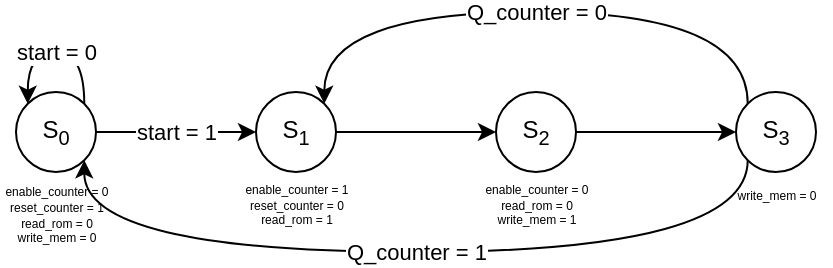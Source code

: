 <mxfile version="26.1.0">
  <diagram name="Pagina-1" id="rOT93RseFwFXbodsRm7L">
    <mxGraphModel dx="430" dy="640" grid="1" gridSize="10" guides="1" tooltips="1" connect="1" arrows="1" fold="1" page="1" pageScale="1" pageWidth="8268" pageHeight="1169" math="0" shadow="0">
      <root>
        <mxCell id="0" />
        <mxCell id="1" parent="0" />
        <mxCell id="ZrBkXSx4t8RdNaZ83y0n-43" value="" style="edgeStyle=orthogonalEdgeStyle;rounded=0;orthogonalLoop=1;jettySize=auto;html=1;" edge="1" parent="1" source="ZrBkXSx4t8RdNaZ83y0n-39" target="ZrBkXSx4t8RdNaZ83y0n-40">
          <mxGeometry relative="1" as="geometry" />
        </mxCell>
        <mxCell id="ZrBkXSx4t8RdNaZ83y0n-55" value="start = 1" style="edgeLabel;html=1;align=center;verticalAlign=middle;resizable=0;points=[];" vertex="1" connectable="0" parent="ZrBkXSx4t8RdNaZ83y0n-43">
          <mxGeometry relative="1" as="geometry">
            <mxPoint as="offset" />
          </mxGeometry>
        </mxCell>
        <mxCell id="ZrBkXSx4t8RdNaZ83y0n-39" value="S&lt;sub&gt;0&lt;/sub&gt;" style="ellipse;whiteSpace=wrap;html=1;aspect=fixed;" vertex="1" parent="1">
          <mxGeometry x="120" y="240" width="40" height="40" as="geometry" />
        </mxCell>
        <mxCell id="ZrBkXSx4t8RdNaZ83y0n-44" value="" style="edgeStyle=orthogonalEdgeStyle;rounded=0;orthogonalLoop=1;jettySize=auto;html=1;" edge="1" parent="1" source="ZrBkXSx4t8RdNaZ83y0n-40" target="ZrBkXSx4t8RdNaZ83y0n-41">
          <mxGeometry relative="1" as="geometry" />
        </mxCell>
        <mxCell id="ZrBkXSx4t8RdNaZ83y0n-40" value="S&lt;sub&gt;1&lt;/sub&gt;" style="ellipse;whiteSpace=wrap;html=1;aspect=fixed;" vertex="1" parent="1">
          <mxGeometry x="240" y="240" width="40" height="40" as="geometry" />
        </mxCell>
        <mxCell id="ZrBkXSx4t8RdNaZ83y0n-45" value="" style="edgeStyle=orthogonalEdgeStyle;rounded=0;orthogonalLoop=1;jettySize=auto;html=1;" edge="1" parent="1" source="ZrBkXSx4t8RdNaZ83y0n-41" target="ZrBkXSx4t8RdNaZ83y0n-42">
          <mxGeometry relative="1" as="geometry" />
        </mxCell>
        <mxCell id="ZrBkXSx4t8RdNaZ83y0n-41" value="S&lt;sub&gt;2&lt;/sub&gt;" style="ellipse;whiteSpace=wrap;html=1;aspect=fixed;" vertex="1" parent="1">
          <mxGeometry x="360" y="240" width="40" height="40" as="geometry" />
        </mxCell>
        <mxCell id="ZrBkXSx4t8RdNaZ83y0n-54" style="edgeStyle=orthogonalEdgeStyle;rounded=0;orthogonalLoop=1;jettySize=auto;html=1;exitX=0;exitY=0;exitDx=0;exitDy=0;entryX=1;entryY=0;entryDx=0;entryDy=0;curved=1;" edge="1" parent="1" source="ZrBkXSx4t8RdNaZ83y0n-42" target="ZrBkXSx4t8RdNaZ83y0n-40">
          <mxGeometry relative="1" as="geometry">
            <Array as="points">
              <mxPoint x="486" y="200" />
              <mxPoint x="274" y="200" />
            </Array>
          </mxGeometry>
        </mxCell>
        <mxCell id="ZrBkXSx4t8RdNaZ83y0n-60" value="Q_counter = 0" style="edgeLabel;html=1;align=center;verticalAlign=middle;resizable=0;points=[];" vertex="1" connectable="0" parent="ZrBkXSx4t8RdNaZ83y0n-54">
          <mxGeometry relative="1" as="geometry">
            <mxPoint as="offset" />
          </mxGeometry>
        </mxCell>
        <mxCell id="ZrBkXSx4t8RdNaZ83y0n-61" style="edgeStyle=orthogonalEdgeStyle;rounded=0;orthogonalLoop=1;jettySize=auto;html=1;exitX=0;exitY=1;exitDx=0;exitDy=0;entryX=1;entryY=1;entryDx=0;entryDy=0;curved=1;" edge="1" parent="1" source="ZrBkXSx4t8RdNaZ83y0n-42" target="ZrBkXSx4t8RdNaZ83y0n-39">
          <mxGeometry relative="1" as="geometry">
            <Array as="points">
              <mxPoint x="486" y="320" />
              <mxPoint x="154" y="320" />
            </Array>
          </mxGeometry>
        </mxCell>
        <mxCell id="ZrBkXSx4t8RdNaZ83y0n-62" value="Q_counter = 1" style="edgeLabel;html=1;align=center;verticalAlign=middle;resizable=0;points=[];" vertex="1" connectable="0" parent="ZrBkXSx4t8RdNaZ83y0n-61">
          <mxGeometry relative="1" as="geometry">
            <mxPoint as="offset" />
          </mxGeometry>
        </mxCell>
        <mxCell id="ZrBkXSx4t8RdNaZ83y0n-42" value="S&lt;sub&gt;3&lt;/sub&gt;" style="ellipse;whiteSpace=wrap;html=1;aspect=fixed;" vertex="1" parent="1">
          <mxGeometry x="480" y="240" width="40" height="40" as="geometry" />
        </mxCell>
        <mxCell id="ZrBkXSx4t8RdNaZ83y0n-48" value="&lt;div style=&quot;line-height: 60%;&quot;&gt;&lt;font style=&quot;font-size: 6px; line-height: 60%;&quot;&gt;enable_counter = 0&lt;br&gt;reset_counter = 1&lt;br&gt;&lt;/font&gt;&lt;div&gt;&lt;font style=&quot;font-size: 6px; line-height: 60%;&quot;&gt;read_rom = 0&lt;/font&gt;&lt;/div&gt;&lt;div&gt;&lt;font style=&quot;font-size: 6px; line-height: 60%;&quot;&gt;write_mem = 0&lt;/font&gt;&lt;/div&gt;&lt;/div&gt;" style="text;html=1;align=center;verticalAlign=middle;whiteSpace=wrap;rounded=0;spacing=2;" vertex="1" parent="1">
          <mxGeometry x="112.5" y="280" width="55" height="40" as="geometry" />
        </mxCell>
        <mxCell id="ZrBkXSx4t8RdNaZ83y0n-50" value="&lt;div style=&quot;line-height: 60%;&quot;&gt;&lt;font style=&quot;font-size: 6px; line-height: 60%;&quot;&gt;enable_counter = 1&lt;br&gt;reset_counter = 0&lt;/font&gt;&lt;div&gt;&lt;font style=&quot;font-size: 6px; line-height: 60%;&quot;&gt;read_rom = 1&lt;/font&gt;&lt;/div&gt;&lt;/div&gt;" style="text;html=1;align=center;verticalAlign=middle;whiteSpace=wrap;rounded=0;spacing=2;" vertex="1" parent="1">
          <mxGeometry x="232.5" y="280" width="55" height="30" as="geometry" />
        </mxCell>
        <mxCell id="ZrBkXSx4t8RdNaZ83y0n-51" style="edgeStyle=orthogonalEdgeStyle;rounded=0;orthogonalLoop=1;jettySize=auto;html=1;exitX=1;exitY=0;exitDx=0;exitDy=0;entryX=0;entryY=0;entryDx=0;entryDy=0;curved=1;" edge="1" parent="1" source="ZrBkXSx4t8RdNaZ83y0n-39" target="ZrBkXSx4t8RdNaZ83y0n-39">
          <mxGeometry relative="1" as="geometry">
            <Array as="points">
              <mxPoint x="154" y="220" />
              <mxPoint x="126" y="220" />
            </Array>
          </mxGeometry>
        </mxCell>
        <mxCell id="ZrBkXSx4t8RdNaZ83y0n-56" value="start = 0" style="edgeLabel;html=1;align=center;verticalAlign=middle;resizable=0;points=[];" vertex="1" connectable="0" parent="ZrBkXSx4t8RdNaZ83y0n-51">
          <mxGeometry relative="1" as="geometry">
            <mxPoint as="offset" />
          </mxGeometry>
        </mxCell>
        <mxCell id="ZrBkXSx4t8RdNaZ83y0n-57" value="&lt;div style=&quot;line-height: 60%;&quot;&gt;&lt;font style=&quot;font-size: 6px; line-height: 60%;&quot;&gt;enable_counter = 0&lt;/font&gt;&lt;div&gt;&lt;font style=&quot;font-size: 6px; line-height: 60%;&quot;&gt;read_rom = 0&lt;/font&gt;&lt;/div&gt;&lt;div&gt;&lt;font style=&quot;font-size: 6px; line-height: 60%;&quot;&gt;write_mem = 1&lt;/font&gt;&lt;/div&gt;&lt;/div&gt;" style="text;html=1;align=center;verticalAlign=middle;whiteSpace=wrap;rounded=0;spacing=2;" vertex="1" parent="1">
          <mxGeometry x="352.5" y="280" width="55" height="30" as="geometry" />
        </mxCell>
        <mxCell id="ZrBkXSx4t8RdNaZ83y0n-59" value="&lt;div style=&quot;line-height: 60%;&quot;&gt;&lt;div&gt;&lt;font style=&quot;font-size: 6px; line-height: 60%;&quot;&gt;write_mem = 0&lt;/font&gt;&lt;/div&gt;&lt;/div&gt;" style="text;html=1;align=center;verticalAlign=middle;whiteSpace=wrap;rounded=0;spacing=2;" vertex="1" parent="1">
          <mxGeometry x="472.5" y="280" width="55" height="20" as="geometry" />
        </mxCell>
      </root>
    </mxGraphModel>
  </diagram>
</mxfile>
